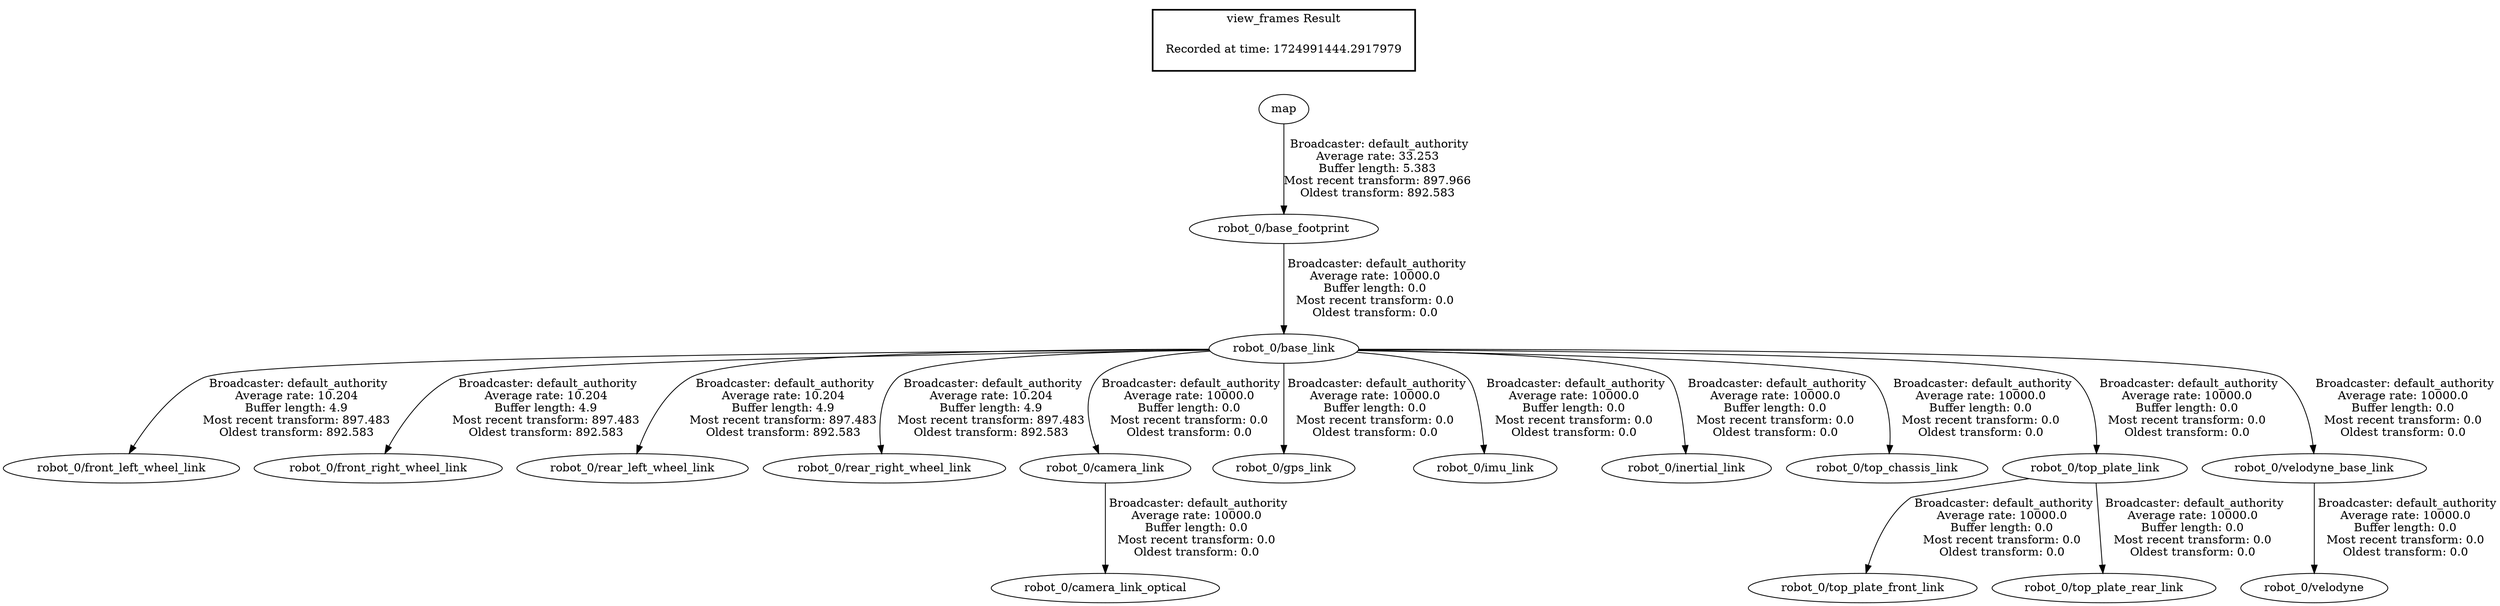 digraph G {
"map" -> "robot_0/base_footprint"[label=" Broadcaster: default_authority\nAverage rate: 33.253\nBuffer length: 5.383\nMost recent transform: 897.966\nOldest transform: 892.583\n"];
"robot_0/base_link" -> "robot_0/front_left_wheel_link"[label=" Broadcaster: default_authority\nAverage rate: 10.204\nBuffer length: 4.9\nMost recent transform: 897.483\nOldest transform: 892.583\n"];
"robot_0/base_footprint" -> "robot_0/base_link"[label=" Broadcaster: default_authority\nAverage rate: 10000.0\nBuffer length: 0.0\nMost recent transform: 0.0\nOldest transform: 0.0\n"];
"robot_0/base_link" -> "robot_0/front_right_wheel_link"[label=" Broadcaster: default_authority\nAverage rate: 10.204\nBuffer length: 4.9\nMost recent transform: 897.483\nOldest transform: 892.583\n"];
"robot_0/base_link" -> "robot_0/rear_left_wheel_link"[label=" Broadcaster: default_authority\nAverage rate: 10.204\nBuffer length: 4.9\nMost recent transform: 897.483\nOldest transform: 892.583\n"];
"robot_0/base_link" -> "robot_0/rear_right_wheel_link"[label=" Broadcaster: default_authority\nAverage rate: 10.204\nBuffer length: 4.9\nMost recent transform: 897.483\nOldest transform: 892.583\n"];
"robot_0/base_link" -> "robot_0/camera_link"[label=" Broadcaster: default_authority\nAverage rate: 10000.0\nBuffer length: 0.0\nMost recent transform: 0.0\nOldest transform: 0.0\n"];
"robot_0/camera_link" -> "robot_0/camera_link_optical"[label=" Broadcaster: default_authority\nAverage rate: 10000.0\nBuffer length: 0.0\nMost recent transform: 0.0\nOldest transform: 0.0\n"];
"robot_0/base_link" -> "robot_0/gps_link"[label=" Broadcaster: default_authority\nAverage rate: 10000.0\nBuffer length: 0.0\nMost recent transform: 0.0\nOldest transform: 0.0\n"];
"robot_0/base_link" -> "robot_0/imu_link"[label=" Broadcaster: default_authority\nAverage rate: 10000.0\nBuffer length: 0.0\nMost recent transform: 0.0\nOldest transform: 0.0\n"];
"robot_0/base_link" -> "robot_0/inertial_link"[label=" Broadcaster: default_authority\nAverage rate: 10000.0\nBuffer length: 0.0\nMost recent transform: 0.0\nOldest transform: 0.0\n"];
"robot_0/base_link" -> "robot_0/top_chassis_link"[label=" Broadcaster: default_authority\nAverage rate: 10000.0\nBuffer length: 0.0\nMost recent transform: 0.0\nOldest transform: 0.0\n"];
"robot_0/top_plate_link" -> "robot_0/top_plate_front_link"[label=" Broadcaster: default_authority\nAverage rate: 10000.0\nBuffer length: 0.0\nMost recent transform: 0.0\nOldest transform: 0.0\n"];
"robot_0/base_link" -> "robot_0/top_plate_link"[label=" Broadcaster: default_authority\nAverage rate: 10000.0\nBuffer length: 0.0\nMost recent transform: 0.0\nOldest transform: 0.0\n"];
"robot_0/top_plate_link" -> "robot_0/top_plate_rear_link"[label=" Broadcaster: default_authority\nAverage rate: 10000.0\nBuffer length: 0.0\nMost recent transform: 0.0\nOldest transform: 0.0\n"];
"robot_0/base_link" -> "robot_0/velodyne_base_link"[label=" Broadcaster: default_authority\nAverage rate: 10000.0\nBuffer length: 0.0\nMost recent transform: 0.0\nOldest transform: 0.0\n"];
"robot_0/velodyne_base_link" -> "robot_0/velodyne"[label=" Broadcaster: default_authority\nAverage rate: 10000.0\nBuffer length: 0.0\nMost recent transform: 0.0\nOldest transform: 0.0\n"];
edge [style=invis];
 subgraph cluster_legend { style=bold; color=black; label ="view_frames Result";
"Recorded at time: 1724991444.2917979"[ shape=plaintext ] ;
}->"map";
}